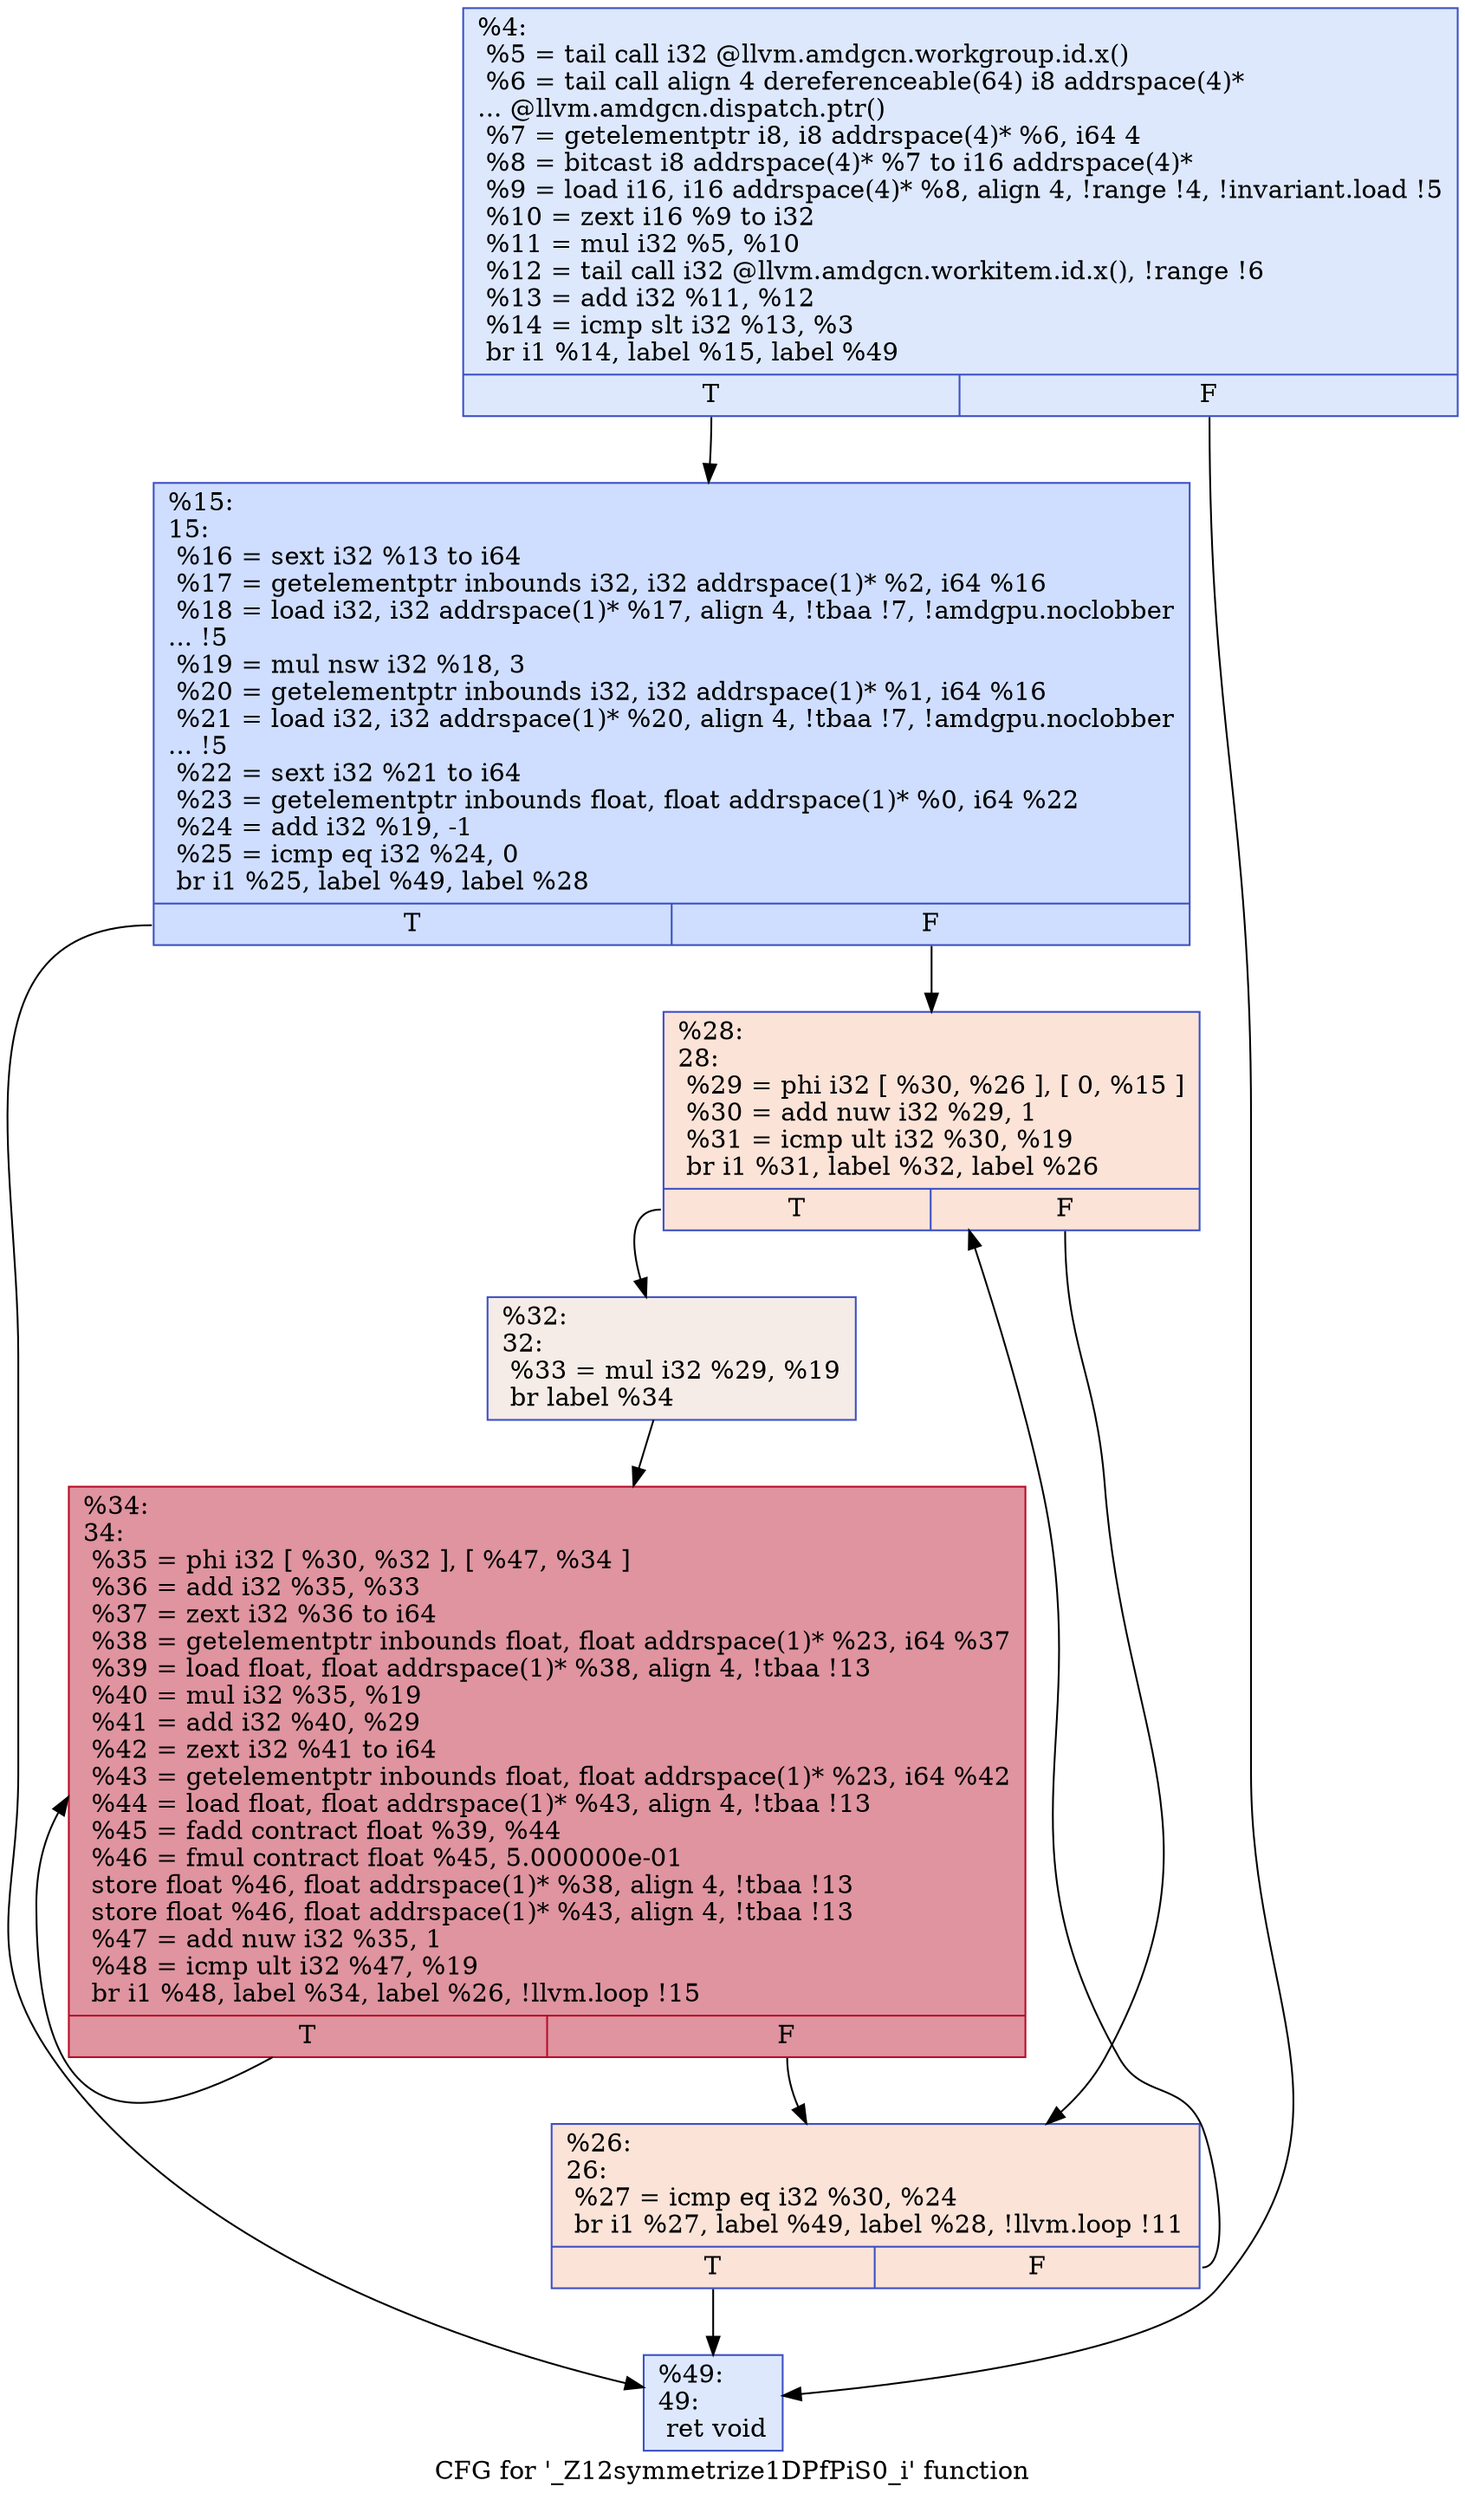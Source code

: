 digraph "CFG for '_Z12symmetrize1DPfPiS0_i' function" {
	label="CFG for '_Z12symmetrize1DPfPiS0_i' function";

	Node0x4c03650 [shape=record,color="#3d50c3ff", style=filled, fillcolor="#b2ccfb70",label="{%4:\l  %5 = tail call i32 @llvm.amdgcn.workgroup.id.x()\l  %6 = tail call align 4 dereferenceable(64) i8 addrspace(4)*\l... @llvm.amdgcn.dispatch.ptr()\l  %7 = getelementptr i8, i8 addrspace(4)* %6, i64 4\l  %8 = bitcast i8 addrspace(4)* %7 to i16 addrspace(4)*\l  %9 = load i16, i16 addrspace(4)* %8, align 4, !range !4, !invariant.load !5\l  %10 = zext i16 %9 to i32\l  %11 = mul i32 %5, %10\l  %12 = tail call i32 @llvm.amdgcn.workitem.id.x(), !range !6\l  %13 = add i32 %11, %12\l  %14 = icmp slt i32 %13, %3\l  br i1 %14, label %15, label %49\l|{<s0>T|<s1>F}}"];
	Node0x4c03650:s0 -> Node0x4c05560;
	Node0x4c03650:s1 -> Node0x4c055f0;
	Node0x4c05560 [shape=record,color="#3d50c3ff", style=filled, fillcolor="#93b5fe70",label="{%15:\l15:                                               \l  %16 = sext i32 %13 to i64\l  %17 = getelementptr inbounds i32, i32 addrspace(1)* %2, i64 %16\l  %18 = load i32, i32 addrspace(1)* %17, align 4, !tbaa !7, !amdgpu.noclobber\l... !5\l  %19 = mul nsw i32 %18, 3\l  %20 = getelementptr inbounds i32, i32 addrspace(1)* %1, i64 %16\l  %21 = load i32, i32 addrspace(1)* %20, align 4, !tbaa !7, !amdgpu.noclobber\l... !5\l  %22 = sext i32 %21 to i64\l  %23 = getelementptr inbounds float, float addrspace(1)* %0, i64 %22\l  %24 = add i32 %19, -1\l  %25 = icmp eq i32 %24, 0\l  br i1 %25, label %49, label %28\l|{<s0>T|<s1>F}}"];
	Node0x4c05560:s0 -> Node0x4c055f0;
	Node0x4c05560:s1 -> Node0x4c06b60;
	Node0x4c06ca0 [shape=record,color="#3d50c3ff", style=filled, fillcolor="#f6bfa670",label="{%26:\l26:                                               \l  %27 = icmp eq i32 %30, %24\l  br i1 %27, label %49, label %28, !llvm.loop !11\l|{<s0>T|<s1>F}}"];
	Node0x4c06ca0:s0 -> Node0x4c055f0;
	Node0x4c06ca0:s1 -> Node0x4c06b60;
	Node0x4c06b60 [shape=record,color="#3d50c3ff", style=filled, fillcolor="#f6bfa670",label="{%28:\l28:                                               \l  %29 = phi i32 [ %30, %26 ], [ 0, %15 ]\l  %30 = add nuw i32 %29, 1\l  %31 = icmp ult i32 %30, %19\l  br i1 %31, label %32, label %26\l|{<s0>T|<s1>F}}"];
	Node0x4c06b60:s0 -> Node0x4c071e0;
	Node0x4c06b60:s1 -> Node0x4c06ca0;
	Node0x4c071e0 [shape=record,color="#3d50c3ff", style=filled, fillcolor="#ead5c970",label="{%32:\l32:                                               \l  %33 = mul i32 %29, %19\l  br label %34\l}"];
	Node0x4c071e0 -> Node0x4c05830;
	Node0x4c05830 [shape=record,color="#b70d28ff", style=filled, fillcolor="#b70d2870",label="{%34:\l34:                                               \l  %35 = phi i32 [ %30, %32 ], [ %47, %34 ]\l  %36 = add i32 %35, %33\l  %37 = zext i32 %36 to i64\l  %38 = getelementptr inbounds float, float addrspace(1)* %23, i64 %37\l  %39 = load float, float addrspace(1)* %38, align 4, !tbaa !13\l  %40 = mul i32 %35, %19\l  %41 = add i32 %40, %29\l  %42 = zext i32 %41 to i64\l  %43 = getelementptr inbounds float, float addrspace(1)* %23, i64 %42\l  %44 = load float, float addrspace(1)* %43, align 4, !tbaa !13\l  %45 = fadd contract float %39, %44\l  %46 = fmul contract float %45, 5.000000e-01\l  store float %46, float addrspace(1)* %38, align 4, !tbaa !13\l  store float %46, float addrspace(1)* %43, align 4, !tbaa !13\l  %47 = add nuw i32 %35, 1\l  %48 = icmp ult i32 %47, %19\l  br i1 %48, label %34, label %26, !llvm.loop !15\l|{<s0>T|<s1>F}}"];
	Node0x4c05830:s0 -> Node0x4c05830;
	Node0x4c05830:s1 -> Node0x4c06ca0;
	Node0x4c055f0 [shape=record,color="#3d50c3ff", style=filled, fillcolor="#b2ccfb70",label="{%49:\l49:                                               \l  ret void\l}"];
}
